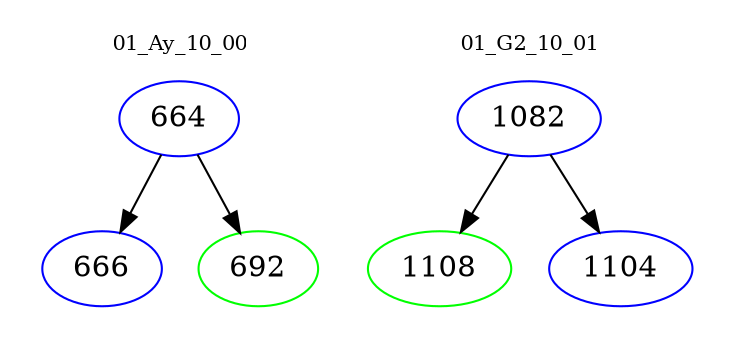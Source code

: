 digraph{
subgraph cluster_0 {
color = white
label = "01_Ay_10_00";
fontsize=10;
T0_664 [label="664", color="blue"]
T0_664 -> T0_666 [color="black"]
T0_666 [label="666", color="blue"]
T0_664 -> T0_692 [color="black"]
T0_692 [label="692", color="green"]
}
subgraph cluster_1 {
color = white
label = "01_G2_10_01";
fontsize=10;
T1_1082 [label="1082", color="blue"]
T1_1082 -> T1_1108 [color="black"]
T1_1108 [label="1108", color="green"]
T1_1082 -> T1_1104 [color="black"]
T1_1104 [label="1104", color="blue"]
}
}
